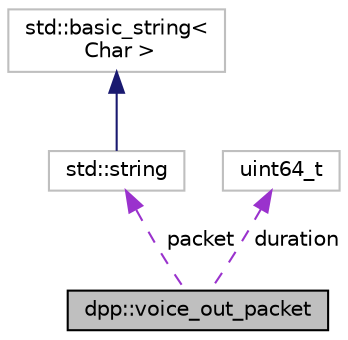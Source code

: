 digraph "dpp::voice_out_packet"
{
 // INTERACTIVE_SVG=YES
 // LATEX_PDF_SIZE
  bgcolor="transparent";
  edge [fontname="Helvetica",fontsize="10",labelfontname="Helvetica",labelfontsize="10"];
  node [fontname="Helvetica",fontsize="10",shape=record];
  Node1 [label="dpp::voice_out_packet",height=0.2,width=0.4,color="black", fillcolor="grey75", style="filled", fontcolor="black",tooltip="An opus-encoded RTP packet to be sent out to a voice channel."];
  Node2 -> Node1 [dir="back",color="darkorchid3",fontsize="10",style="dashed",label=" packet" ,fontname="Helvetica"];
  Node2 [label="std::string",height=0.2,width=0.4,color="grey75",tooltip=" "];
  Node3 -> Node2 [dir="back",color="midnightblue",fontsize="10",style="solid",fontname="Helvetica"];
  Node3 [label="std::basic_string\<\l Char \>",height=0.2,width=0.4,color="grey75",tooltip=" "];
  Node4 -> Node1 [dir="back",color="darkorchid3",fontsize="10",style="dashed",label=" duration" ,fontname="Helvetica"];
  Node4 [label="uint64_t",height=0.2,width=0.4,color="grey75",tooltip=" "];
}
